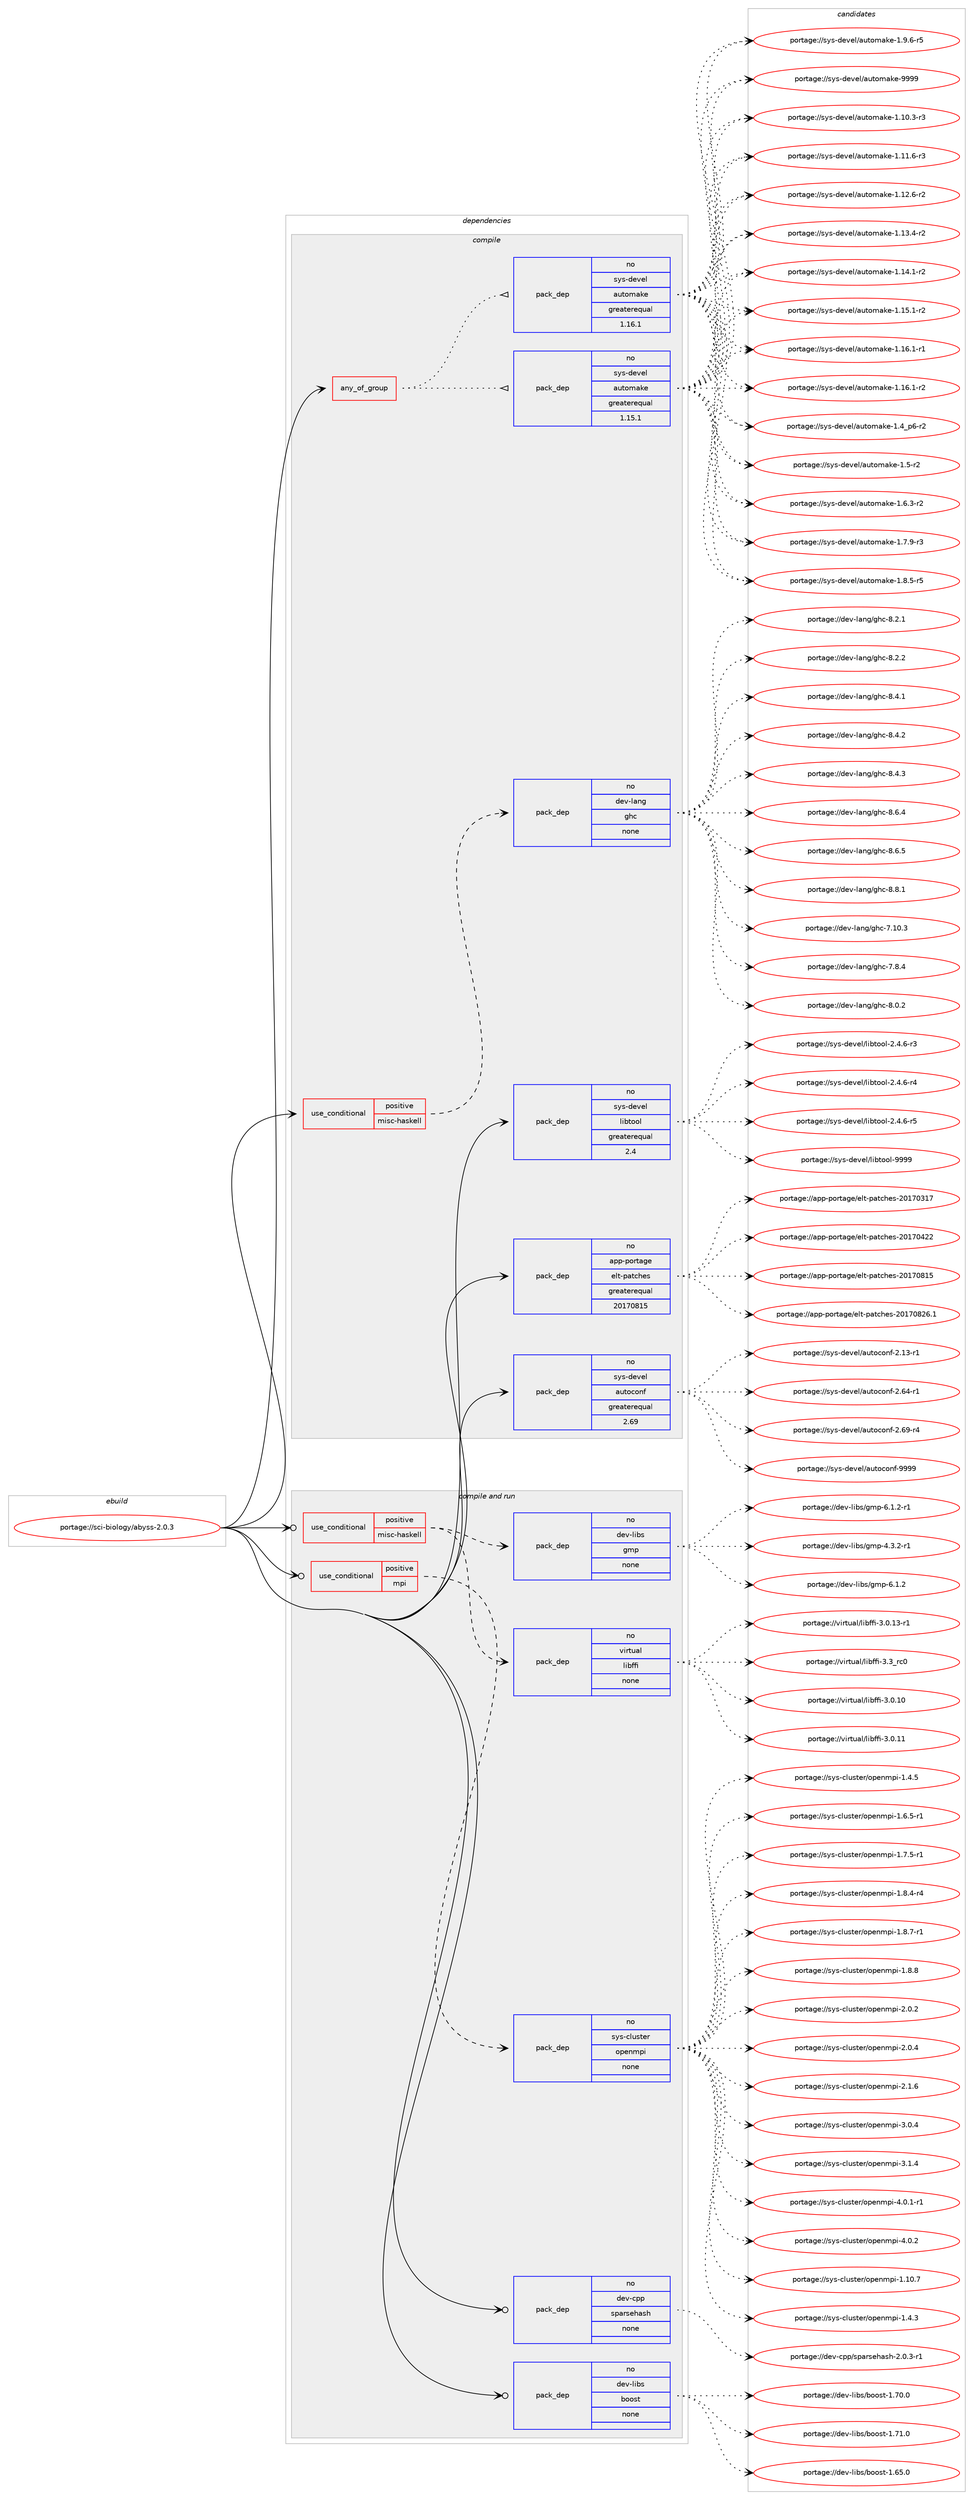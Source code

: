 digraph prolog {

# *************
# Graph options
# *************

newrank=true;
concentrate=true;
compound=true;
graph [rankdir=LR,fontname=Helvetica,fontsize=10,ranksep=1.5];#, ranksep=2.5, nodesep=0.2];
edge  [arrowhead=vee];
node  [fontname=Helvetica,fontsize=10];

# **********
# The ebuild
# **********

subgraph cluster_leftcol {
color=gray;
rank=same;
label=<<i>ebuild</i>>;
id [label="portage://sci-biology/abyss-2.0.3", color=red, width=4, href="../sci-biology/abyss-2.0.3.svg"];
}

# ****************
# The dependencies
# ****************

subgraph cluster_midcol {
color=gray;
label=<<i>dependencies</i>>;
subgraph cluster_compile {
fillcolor="#eeeeee";
style=filled;
label=<<i>compile</i>>;
subgraph any6244 {
dependency382649 [label=<<TABLE BORDER="0" CELLBORDER="1" CELLSPACING="0" CELLPADDING="4"><TR><TD CELLPADDING="10">any_of_group</TD></TR></TABLE>>, shape=none, color=red];subgraph pack281104 {
dependency382650 [label=<<TABLE BORDER="0" CELLBORDER="1" CELLSPACING="0" CELLPADDING="4" WIDTH="220"><TR><TD ROWSPAN="6" CELLPADDING="30">pack_dep</TD></TR><TR><TD WIDTH="110">no</TD></TR><TR><TD>sys-devel</TD></TR><TR><TD>automake</TD></TR><TR><TD>greaterequal</TD></TR><TR><TD>1.16.1</TD></TR></TABLE>>, shape=none, color=blue];
}
dependency382649:e -> dependency382650:w [weight=20,style="dotted",arrowhead="oinv"];
subgraph pack281105 {
dependency382651 [label=<<TABLE BORDER="0" CELLBORDER="1" CELLSPACING="0" CELLPADDING="4" WIDTH="220"><TR><TD ROWSPAN="6" CELLPADDING="30">pack_dep</TD></TR><TR><TD WIDTH="110">no</TD></TR><TR><TD>sys-devel</TD></TR><TR><TD>automake</TD></TR><TR><TD>greaterequal</TD></TR><TR><TD>1.15.1</TD></TR></TABLE>>, shape=none, color=blue];
}
dependency382649:e -> dependency382651:w [weight=20,style="dotted",arrowhead="oinv"];
}
id:e -> dependency382649:w [weight=20,style="solid",arrowhead="vee"];
subgraph cond95103 {
dependency382652 [label=<<TABLE BORDER="0" CELLBORDER="1" CELLSPACING="0" CELLPADDING="4"><TR><TD ROWSPAN="3" CELLPADDING="10">use_conditional</TD></TR><TR><TD>positive</TD></TR><TR><TD>misc-haskell</TD></TR></TABLE>>, shape=none, color=red];
subgraph pack281106 {
dependency382653 [label=<<TABLE BORDER="0" CELLBORDER="1" CELLSPACING="0" CELLPADDING="4" WIDTH="220"><TR><TD ROWSPAN="6" CELLPADDING="30">pack_dep</TD></TR><TR><TD WIDTH="110">no</TD></TR><TR><TD>dev-lang</TD></TR><TR><TD>ghc</TD></TR><TR><TD>none</TD></TR><TR><TD></TD></TR></TABLE>>, shape=none, color=blue];
}
dependency382652:e -> dependency382653:w [weight=20,style="dashed",arrowhead="vee"];
}
id:e -> dependency382652:w [weight=20,style="solid",arrowhead="vee"];
subgraph pack281107 {
dependency382654 [label=<<TABLE BORDER="0" CELLBORDER="1" CELLSPACING="0" CELLPADDING="4" WIDTH="220"><TR><TD ROWSPAN="6" CELLPADDING="30">pack_dep</TD></TR><TR><TD WIDTH="110">no</TD></TR><TR><TD>app-portage</TD></TR><TR><TD>elt-patches</TD></TR><TR><TD>greaterequal</TD></TR><TR><TD>20170815</TD></TR></TABLE>>, shape=none, color=blue];
}
id:e -> dependency382654:w [weight=20,style="solid",arrowhead="vee"];
subgraph pack281108 {
dependency382655 [label=<<TABLE BORDER="0" CELLBORDER="1" CELLSPACING="0" CELLPADDING="4" WIDTH="220"><TR><TD ROWSPAN="6" CELLPADDING="30">pack_dep</TD></TR><TR><TD WIDTH="110">no</TD></TR><TR><TD>sys-devel</TD></TR><TR><TD>autoconf</TD></TR><TR><TD>greaterequal</TD></TR><TR><TD>2.69</TD></TR></TABLE>>, shape=none, color=blue];
}
id:e -> dependency382655:w [weight=20,style="solid",arrowhead="vee"];
subgraph pack281109 {
dependency382656 [label=<<TABLE BORDER="0" CELLBORDER="1" CELLSPACING="0" CELLPADDING="4" WIDTH="220"><TR><TD ROWSPAN="6" CELLPADDING="30">pack_dep</TD></TR><TR><TD WIDTH="110">no</TD></TR><TR><TD>sys-devel</TD></TR><TR><TD>libtool</TD></TR><TR><TD>greaterequal</TD></TR><TR><TD>2.4</TD></TR></TABLE>>, shape=none, color=blue];
}
id:e -> dependency382656:w [weight=20,style="solid",arrowhead="vee"];
}
subgraph cluster_compileandrun {
fillcolor="#eeeeee";
style=filled;
label=<<i>compile and run</i>>;
subgraph cond95104 {
dependency382657 [label=<<TABLE BORDER="0" CELLBORDER="1" CELLSPACING="0" CELLPADDING="4"><TR><TD ROWSPAN="3" CELLPADDING="10">use_conditional</TD></TR><TR><TD>positive</TD></TR><TR><TD>misc-haskell</TD></TR></TABLE>>, shape=none, color=red];
subgraph pack281110 {
dependency382658 [label=<<TABLE BORDER="0" CELLBORDER="1" CELLSPACING="0" CELLPADDING="4" WIDTH="220"><TR><TD ROWSPAN="6" CELLPADDING="30">pack_dep</TD></TR><TR><TD WIDTH="110">no</TD></TR><TR><TD>dev-libs</TD></TR><TR><TD>gmp</TD></TR><TR><TD>none</TD></TR><TR><TD></TD></TR></TABLE>>, shape=none, color=blue];
}
dependency382657:e -> dependency382658:w [weight=20,style="dashed",arrowhead="vee"];
subgraph pack281111 {
dependency382659 [label=<<TABLE BORDER="0" CELLBORDER="1" CELLSPACING="0" CELLPADDING="4" WIDTH="220"><TR><TD ROWSPAN="6" CELLPADDING="30">pack_dep</TD></TR><TR><TD WIDTH="110">no</TD></TR><TR><TD>virtual</TD></TR><TR><TD>libffi</TD></TR><TR><TD>none</TD></TR><TR><TD></TD></TR></TABLE>>, shape=none, color=blue];
}
dependency382657:e -> dependency382659:w [weight=20,style="dashed",arrowhead="vee"];
}
id:e -> dependency382657:w [weight=20,style="solid",arrowhead="odotvee"];
subgraph cond95105 {
dependency382660 [label=<<TABLE BORDER="0" CELLBORDER="1" CELLSPACING="0" CELLPADDING="4"><TR><TD ROWSPAN="3" CELLPADDING="10">use_conditional</TD></TR><TR><TD>positive</TD></TR><TR><TD>mpi</TD></TR></TABLE>>, shape=none, color=red];
subgraph pack281112 {
dependency382661 [label=<<TABLE BORDER="0" CELLBORDER="1" CELLSPACING="0" CELLPADDING="4" WIDTH="220"><TR><TD ROWSPAN="6" CELLPADDING="30">pack_dep</TD></TR><TR><TD WIDTH="110">no</TD></TR><TR><TD>sys-cluster</TD></TR><TR><TD>openmpi</TD></TR><TR><TD>none</TD></TR><TR><TD></TD></TR></TABLE>>, shape=none, color=blue];
}
dependency382660:e -> dependency382661:w [weight=20,style="dashed",arrowhead="vee"];
}
id:e -> dependency382660:w [weight=20,style="solid",arrowhead="odotvee"];
subgraph pack281113 {
dependency382662 [label=<<TABLE BORDER="0" CELLBORDER="1" CELLSPACING="0" CELLPADDING="4" WIDTH="220"><TR><TD ROWSPAN="6" CELLPADDING="30">pack_dep</TD></TR><TR><TD WIDTH="110">no</TD></TR><TR><TD>dev-cpp</TD></TR><TR><TD>sparsehash</TD></TR><TR><TD>none</TD></TR><TR><TD></TD></TR></TABLE>>, shape=none, color=blue];
}
id:e -> dependency382662:w [weight=20,style="solid",arrowhead="odotvee"];
subgraph pack281114 {
dependency382663 [label=<<TABLE BORDER="0" CELLBORDER="1" CELLSPACING="0" CELLPADDING="4" WIDTH="220"><TR><TD ROWSPAN="6" CELLPADDING="30">pack_dep</TD></TR><TR><TD WIDTH="110">no</TD></TR><TR><TD>dev-libs</TD></TR><TR><TD>boost</TD></TR><TR><TD>none</TD></TR><TR><TD></TD></TR></TABLE>>, shape=none, color=blue];
}
id:e -> dependency382663:w [weight=20,style="solid",arrowhead="odotvee"];
}
subgraph cluster_run {
fillcolor="#eeeeee";
style=filled;
label=<<i>run</i>>;
}
}

# **************
# The candidates
# **************

subgraph cluster_choices {
rank=same;
color=gray;
label=<<i>candidates</i>>;

subgraph choice281104 {
color=black;
nodesep=1;
choiceportage11512111545100101118101108479711711611110997107101454946494846514511451 [label="portage://sys-devel/automake-1.10.3-r3", color=red, width=4,href="../sys-devel/automake-1.10.3-r3.svg"];
choiceportage11512111545100101118101108479711711611110997107101454946494946544511451 [label="portage://sys-devel/automake-1.11.6-r3", color=red, width=4,href="../sys-devel/automake-1.11.6-r3.svg"];
choiceportage11512111545100101118101108479711711611110997107101454946495046544511450 [label="portage://sys-devel/automake-1.12.6-r2", color=red, width=4,href="../sys-devel/automake-1.12.6-r2.svg"];
choiceportage11512111545100101118101108479711711611110997107101454946495146524511450 [label="portage://sys-devel/automake-1.13.4-r2", color=red, width=4,href="../sys-devel/automake-1.13.4-r2.svg"];
choiceportage11512111545100101118101108479711711611110997107101454946495246494511450 [label="portage://sys-devel/automake-1.14.1-r2", color=red, width=4,href="../sys-devel/automake-1.14.1-r2.svg"];
choiceportage11512111545100101118101108479711711611110997107101454946495346494511450 [label="portage://sys-devel/automake-1.15.1-r2", color=red, width=4,href="../sys-devel/automake-1.15.1-r2.svg"];
choiceportage11512111545100101118101108479711711611110997107101454946495446494511449 [label="portage://sys-devel/automake-1.16.1-r1", color=red, width=4,href="../sys-devel/automake-1.16.1-r1.svg"];
choiceportage11512111545100101118101108479711711611110997107101454946495446494511450 [label="portage://sys-devel/automake-1.16.1-r2", color=red, width=4,href="../sys-devel/automake-1.16.1-r2.svg"];
choiceportage115121115451001011181011084797117116111109971071014549465295112544511450 [label="portage://sys-devel/automake-1.4_p6-r2", color=red, width=4,href="../sys-devel/automake-1.4_p6-r2.svg"];
choiceportage11512111545100101118101108479711711611110997107101454946534511450 [label="portage://sys-devel/automake-1.5-r2", color=red, width=4,href="../sys-devel/automake-1.5-r2.svg"];
choiceportage115121115451001011181011084797117116111109971071014549465446514511450 [label="portage://sys-devel/automake-1.6.3-r2", color=red, width=4,href="../sys-devel/automake-1.6.3-r2.svg"];
choiceportage115121115451001011181011084797117116111109971071014549465546574511451 [label="portage://sys-devel/automake-1.7.9-r3", color=red, width=4,href="../sys-devel/automake-1.7.9-r3.svg"];
choiceportage115121115451001011181011084797117116111109971071014549465646534511453 [label="portage://sys-devel/automake-1.8.5-r5", color=red, width=4,href="../sys-devel/automake-1.8.5-r5.svg"];
choiceportage115121115451001011181011084797117116111109971071014549465746544511453 [label="portage://sys-devel/automake-1.9.6-r5", color=red, width=4,href="../sys-devel/automake-1.9.6-r5.svg"];
choiceportage115121115451001011181011084797117116111109971071014557575757 [label="portage://sys-devel/automake-9999", color=red, width=4,href="../sys-devel/automake-9999.svg"];
dependency382650:e -> choiceportage11512111545100101118101108479711711611110997107101454946494846514511451:w [style=dotted,weight="100"];
dependency382650:e -> choiceportage11512111545100101118101108479711711611110997107101454946494946544511451:w [style=dotted,weight="100"];
dependency382650:e -> choiceportage11512111545100101118101108479711711611110997107101454946495046544511450:w [style=dotted,weight="100"];
dependency382650:e -> choiceportage11512111545100101118101108479711711611110997107101454946495146524511450:w [style=dotted,weight="100"];
dependency382650:e -> choiceportage11512111545100101118101108479711711611110997107101454946495246494511450:w [style=dotted,weight="100"];
dependency382650:e -> choiceportage11512111545100101118101108479711711611110997107101454946495346494511450:w [style=dotted,weight="100"];
dependency382650:e -> choiceportage11512111545100101118101108479711711611110997107101454946495446494511449:w [style=dotted,weight="100"];
dependency382650:e -> choiceportage11512111545100101118101108479711711611110997107101454946495446494511450:w [style=dotted,weight="100"];
dependency382650:e -> choiceportage115121115451001011181011084797117116111109971071014549465295112544511450:w [style=dotted,weight="100"];
dependency382650:e -> choiceportage11512111545100101118101108479711711611110997107101454946534511450:w [style=dotted,weight="100"];
dependency382650:e -> choiceportage115121115451001011181011084797117116111109971071014549465446514511450:w [style=dotted,weight="100"];
dependency382650:e -> choiceportage115121115451001011181011084797117116111109971071014549465546574511451:w [style=dotted,weight="100"];
dependency382650:e -> choiceportage115121115451001011181011084797117116111109971071014549465646534511453:w [style=dotted,weight="100"];
dependency382650:e -> choiceportage115121115451001011181011084797117116111109971071014549465746544511453:w [style=dotted,weight="100"];
dependency382650:e -> choiceportage115121115451001011181011084797117116111109971071014557575757:w [style=dotted,weight="100"];
}
subgraph choice281105 {
color=black;
nodesep=1;
choiceportage11512111545100101118101108479711711611110997107101454946494846514511451 [label="portage://sys-devel/automake-1.10.3-r3", color=red, width=4,href="../sys-devel/automake-1.10.3-r3.svg"];
choiceportage11512111545100101118101108479711711611110997107101454946494946544511451 [label="portage://sys-devel/automake-1.11.6-r3", color=red, width=4,href="../sys-devel/automake-1.11.6-r3.svg"];
choiceportage11512111545100101118101108479711711611110997107101454946495046544511450 [label="portage://sys-devel/automake-1.12.6-r2", color=red, width=4,href="../sys-devel/automake-1.12.6-r2.svg"];
choiceportage11512111545100101118101108479711711611110997107101454946495146524511450 [label="portage://sys-devel/automake-1.13.4-r2", color=red, width=4,href="../sys-devel/automake-1.13.4-r2.svg"];
choiceportage11512111545100101118101108479711711611110997107101454946495246494511450 [label="portage://sys-devel/automake-1.14.1-r2", color=red, width=4,href="../sys-devel/automake-1.14.1-r2.svg"];
choiceportage11512111545100101118101108479711711611110997107101454946495346494511450 [label="portage://sys-devel/automake-1.15.1-r2", color=red, width=4,href="../sys-devel/automake-1.15.1-r2.svg"];
choiceportage11512111545100101118101108479711711611110997107101454946495446494511449 [label="portage://sys-devel/automake-1.16.1-r1", color=red, width=4,href="../sys-devel/automake-1.16.1-r1.svg"];
choiceportage11512111545100101118101108479711711611110997107101454946495446494511450 [label="portage://sys-devel/automake-1.16.1-r2", color=red, width=4,href="../sys-devel/automake-1.16.1-r2.svg"];
choiceportage115121115451001011181011084797117116111109971071014549465295112544511450 [label="portage://sys-devel/automake-1.4_p6-r2", color=red, width=4,href="../sys-devel/automake-1.4_p6-r2.svg"];
choiceportage11512111545100101118101108479711711611110997107101454946534511450 [label="portage://sys-devel/automake-1.5-r2", color=red, width=4,href="../sys-devel/automake-1.5-r2.svg"];
choiceportage115121115451001011181011084797117116111109971071014549465446514511450 [label="portage://sys-devel/automake-1.6.3-r2", color=red, width=4,href="../sys-devel/automake-1.6.3-r2.svg"];
choiceportage115121115451001011181011084797117116111109971071014549465546574511451 [label="portage://sys-devel/automake-1.7.9-r3", color=red, width=4,href="../sys-devel/automake-1.7.9-r3.svg"];
choiceportage115121115451001011181011084797117116111109971071014549465646534511453 [label="portage://sys-devel/automake-1.8.5-r5", color=red, width=4,href="../sys-devel/automake-1.8.5-r5.svg"];
choiceportage115121115451001011181011084797117116111109971071014549465746544511453 [label="portage://sys-devel/automake-1.9.6-r5", color=red, width=4,href="../sys-devel/automake-1.9.6-r5.svg"];
choiceportage115121115451001011181011084797117116111109971071014557575757 [label="portage://sys-devel/automake-9999", color=red, width=4,href="../sys-devel/automake-9999.svg"];
dependency382651:e -> choiceportage11512111545100101118101108479711711611110997107101454946494846514511451:w [style=dotted,weight="100"];
dependency382651:e -> choiceportage11512111545100101118101108479711711611110997107101454946494946544511451:w [style=dotted,weight="100"];
dependency382651:e -> choiceportage11512111545100101118101108479711711611110997107101454946495046544511450:w [style=dotted,weight="100"];
dependency382651:e -> choiceportage11512111545100101118101108479711711611110997107101454946495146524511450:w [style=dotted,weight="100"];
dependency382651:e -> choiceportage11512111545100101118101108479711711611110997107101454946495246494511450:w [style=dotted,weight="100"];
dependency382651:e -> choiceportage11512111545100101118101108479711711611110997107101454946495346494511450:w [style=dotted,weight="100"];
dependency382651:e -> choiceportage11512111545100101118101108479711711611110997107101454946495446494511449:w [style=dotted,weight="100"];
dependency382651:e -> choiceportage11512111545100101118101108479711711611110997107101454946495446494511450:w [style=dotted,weight="100"];
dependency382651:e -> choiceportage115121115451001011181011084797117116111109971071014549465295112544511450:w [style=dotted,weight="100"];
dependency382651:e -> choiceportage11512111545100101118101108479711711611110997107101454946534511450:w [style=dotted,weight="100"];
dependency382651:e -> choiceportage115121115451001011181011084797117116111109971071014549465446514511450:w [style=dotted,weight="100"];
dependency382651:e -> choiceportage115121115451001011181011084797117116111109971071014549465546574511451:w [style=dotted,weight="100"];
dependency382651:e -> choiceportage115121115451001011181011084797117116111109971071014549465646534511453:w [style=dotted,weight="100"];
dependency382651:e -> choiceportage115121115451001011181011084797117116111109971071014549465746544511453:w [style=dotted,weight="100"];
dependency382651:e -> choiceportage115121115451001011181011084797117116111109971071014557575757:w [style=dotted,weight="100"];
}
subgraph choice281106 {
color=black;
nodesep=1;
choiceportage1001011184510897110103471031049945554649484651 [label="portage://dev-lang/ghc-7.10.3", color=red, width=4,href="../dev-lang/ghc-7.10.3.svg"];
choiceportage10010111845108971101034710310499455546564652 [label="portage://dev-lang/ghc-7.8.4", color=red, width=4,href="../dev-lang/ghc-7.8.4.svg"];
choiceportage10010111845108971101034710310499455646484650 [label="portage://dev-lang/ghc-8.0.2", color=red, width=4,href="../dev-lang/ghc-8.0.2.svg"];
choiceportage10010111845108971101034710310499455646504649 [label="portage://dev-lang/ghc-8.2.1", color=red, width=4,href="../dev-lang/ghc-8.2.1.svg"];
choiceportage10010111845108971101034710310499455646504650 [label="portage://dev-lang/ghc-8.2.2", color=red, width=4,href="../dev-lang/ghc-8.2.2.svg"];
choiceportage10010111845108971101034710310499455646524649 [label="portage://dev-lang/ghc-8.4.1", color=red, width=4,href="../dev-lang/ghc-8.4.1.svg"];
choiceportage10010111845108971101034710310499455646524650 [label="portage://dev-lang/ghc-8.4.2", color=red, width=4,href="../dev-lang/ghc-8.4.2.svg"];
choiceportage10010111845108971101034710310499455646524651 [label="portage://dev-lang/ghc-8.4.3", color=red, width=4,href="../dev-lang/ghc-8.4.3.svg"];
choiceportage10010111845108971101034710310499455646544652 [label="portage://dev-lang/ghc-8.6.4", color=red, width=4,href="../dev-lang/ghc-8.6.4.svg"];
choiceportage10010111845108971101034710310499455646544653 [label="portage://dev-lang/ghc-8.6.5", color=red, width=4,href="../dev-lang/ghc-8.6.5.svg"];
choiceportage10010111845108971101034710310499455646564649 [label="portage://dev-lang/ghc-8.8.1", color=red, width=4,href="../dev-lang/ghc-8.8.1.svg"];
dependency382653:e -> choiceportage1001011184510897110103471031049945554649484651:w [style=dotted,weight="100"];
dependency382653:e -> choiceportage10010111845108971101034710310499455546564652:w [style=dotted,weight="100"];
dependency382653:e -> choiceportage10010111845108971101034710310499455646484650:w [style=dotted,weight="100"];
dependency382653:e -> choiceportage10010111845108971101034710310499455646504649:w [style=dotted,weight="100"];
dependency382653:e -> choiceportage10010111845108971101034710310499455646504650:w [style=dotted,weight="100"];
dependency382653:e -> choiceportage10010111845108971101034710310499455646524649:w [style=dotted,weight="100"];
dependency382653:e -> choiceportage10010111845108971101034710310499455646524650:w [style=dotted,weight="100"];
dependency382653:e -> choiceportage10010111845108971101034710310499455646524651:w [style=dotted,weight="100"];
dependency382653:e -> choiceportage10010111845108971101034710310499455646544652:w [style=dotted,weight="100"];
dependency382653:e -> choiceportage10010111845108971101034710310499455646544653:w [style=dotted,weight="100"];
dependency382653:e -> choiceportage10010111845108971101034710310499455646564649:w [style=dotted,weight="100"];
}
subgraph choice281107 {
color=black;
nodesep=1;
choiceportage97112112451121111141169710310147101108116451129711699104101115455048495548514955 [label="portage://app-portage/elt-patches-20170317", color=red, width=4,href="../app-portage/elt-patches-20170317.svg"];
choiceportage97112112451121111141169710310147101108116451129711699104101115455048495548525050 [label="portage://app-portage/elt-patches-20170422", color=red, width=4,href="../app-portage/elt-patches-20170422.svg"];
choiceportage97112112451121111141169710310147101108116451129711699104101115455048495548564953 [label="portage://app-portage/elt-patches-20170815", color=red, width=4,href="../app-portage/elt-patches-20170815.svg"];
choiceportage971121124511211111411697103101471011081164511297116991041011154550484955485650544649 [label="portage://app-portage/elt-patches-20170826.1", color=red, width=4,href="../app-portage/elt-patches-20170826.1.svg"];
dependency382654:e -> choiceportage97112112451121111141169710310147101108116451129711699104101115455048495548514955:w [style=dotted,weight="100"];
dependency382654:e -> choiceportage97112112451121111141169710310147101108116451129711699104101115455048495548525050:w [style=dotted,weight="100"];
dependency382654:e -> choiceportage97112112451121111141169710310147101108116451129711699104101115455048495548564953:w [style=dotted,weight="100"];
dependency382654:e -> choiceportage971121124511211111411697103101471011081164511297116991041011154550484955485650544649:w [style=dotted,weight="100"];
}
subgraph choice281108 {
color=black;
nodesep=1;
choiceportage1151211154510010111810110847971171161119911111010245504649514511449 [label="portage://sys-devel/autoconf-2.13-r1", color=red, width=4,href="../sys-devel/autoconf-2.13-r1.svg"];
choiceportage1151211154510010111810110847971171161119911111010245504654524511449 [label="portage://sys-devel/autoconf-2.64-r1", color=red, width=4,href="../sys-devel/autoconf-2.64-r1.svg"];
choiceportage1151211154510010111810110847971171161119911111010245504654574511452 [label="portage://sys-devel/autoconf-2.69-r4", color=red, width=4,href="../sys-devel/autoconf-2.69-r4.svg"];
choiceportage115121115451001011181011084797117116111991111101024557575757 [label="portage://sys-devel/autoconf-9999", color=red, width=4,href="../sys-devel/autoconf-9999.svg"];
dependency382655:e -> choiceportage1151211154510010111810110847971171161119911111010245504649514511449:w [style=dotted,weight="100"];
dependency382655:e -> choiceportage1151211154510010111810110847971171161119911111010245504654524511449:w [style=dotted,weight="100"];
dependency382655:e -> choiceportage1151211154510010111810110847971171161119911111010245504654574511452:w [style=dotted,weight="100"];
dependency382655:e -> choiceportage115121115451001011181011084797117116111991111101024557575757:w [style=dotted,weight="100"];
}
subgraph choice281109 {
color=black;
nodesep=1;
choiceportage1151211154510010111810110847108105981161111111084550465246544511451 [label="portage://sys-devel/libtool-2.4.6-r3", color=red, width=4,href="../sys-devel/libtool-2.4.6-r3.svg"];
choiceportage1151211154510010111810110847108105981161111111084550465246544511452 [label="portage://sys-devel/libtool-2.4.6-r4", color=red, width=4,href="../sys-devel/libtool-2.4.6-r4.svg"];
choiceportage1151211154510010111810110847108105981161111111084550465246544511453 [label="portage://sys-devel/libtool-2.4.6-r5", color=red, width=4,href="../sys-devel/libtool-2.4.6-r5.svg"];
choiceportage1151211154510010111810110847108105981161111111084557575757 [label="portage://sys-devel/libtool-9999", color=red, width=4,href="../sys-devel/libtool-9999.svg"];
dependency382656:e -> choiceportage1151211154510010111810110847108105981161111111084550465246544511451:w [style=dotted,weight="100"];
dependency382656:e -> choiceportage1151211154510010111810110847108105981161111111084550465246544511452:w [style=dotted,weight="100"];
dependency382656:e -> choiceportage1151211154510010111810110847108105981161111111084550465246544511453:w [style=dotted,weight="100"];
dependency382656:e -> choiceportage1151211154510010111810110847108105981161111111084557575757:w [style=dotted,weight="100"];
}
subgraph choice281110 {
color=black;
nodesep=1;
choiceportage1001011184510810598115471031091124552465146504511449 [label="portage://dev-libs/gmp-4.3.2-r1", color=red, width=4,href="../dev-libs/gmp-4.3.2-r1.svg"];
choiceportage100101118451081059811547103109112455446494650 [label="portage://dev-libs/gmp-6.1.2", color=red, width=4,href="../dev-libs/gmp-6.1.2.svg"];
choiceportage1001011184510810598115471031091124554464946504511449 [label="portage://dev-libs/gmp-6.1.2-r1", color=red, width=4,href="../dev-libs/gmp-6.1.2-r1.svg"];
dependency382658:e -> choiceportage1001011184510810598115471031091124552465146504511449:w [style=dotted,weight="100"];
dependency382658:e -> choiceportage100101118451081059811547103109112455446494650:w [style=dotted,weight="100"];
dependency382658:e -> choiceportage1001011184510810598115471031091124554464946504511449:w [style=dotted,weight="100"];
}
subgraph choice281111 {
color=black;
nodesep=1;
choiceportage11810511411611797108471081059810210210545514648464948 [label="portage://virtual/libffi-3.0.10", color=red, width=4,href="../virtual/libffi-3.0.10.svg"];
choiceportage11810511411611797108471081059810210210545514648464949 [label="portage://virtual/libffi-3.0.11", color=red, width=4,href="../virtual/libffi-3.0.11.svg"];
choiceportage118105114116117971084710810598102102105455146484649514511449 [label="portage://virtual/libffi-3.0.13-r1", color=red, width=4,href="../virtual/libffi-3.0.13-r1.svg"];
choiceportage11810511411611797108471081059810210210545514651951149948 [label="portage://virtual/libffi-3.3_rc0", color=red, width=4,href="../virtual/libffi-3.3_rc0.svg"];
dependency382659:e -> choiceportage11810511411611797108471081059810210210545514648464948:w [style=dotted,weight="100"];
dependency382659:e -> choiceportage11810511411611797108471081059810210210545514648464949:w [style=dotted,weight="100"];
dependency382659:e -> choiceportage118105114116117971084710810598102102105455146484649514511449:w [style=dotted,weight="100"];
dependency382659:e -> choiceportage11810511411611797108471081059810210210545514651951149948:w [style=dotted,weight="100"];
}
subgraph choice281112 {
color=black;
nodesep=1;
choiceportage11512111545991081171151161011144711111210111010911210545494649484655 [label="portage://sys-cluster/openmpi-1.10.7", color=red, width=4,href="../sys-cluster/openmpi-1.10.7.svg"];
choiceportage115121115459910811711511610111447111112101110109112105454946524651 [label="portage://sys-cluster/openmpi-1.4.3", color=red, width=4,href="../sys-cluster/openmpi-1.4.3.svg"];
choiceportage115121115459910811711511610111447111112101110109112105454946524653 [label="portage://sys-cluster/openmpi-1.4.5", color=red, width=4,href="../sys-cluster/openmpi-1.4.5.svg"];
choiceportage1151211154599108117115116101114471111121011101091121054549465446534511449 [label="portage://sys-cluster/openmpi-1.6.5-r1", color=red, width=4,href="../sys-cluster/openmpi-1.6.5-r1.svg"];
choiceportage1151211154599108117115116101114471111121011101091121054549465546534511449 [label="portage://sys-cluster/openmpi-1.7.5-r1", color=red, width=4,href="../sys-cluster/openmpi-1.7.5-r1.svg"];
choiceportage1151211154599108117115116101114471111121011101091121054549465646524511452 [label="portage://sys-cluster/openmpi-1.8.4-r4", color=red, width=4,href="../sys-cluster/openmpi-1.8.4-r4.svg"];
choiceportage1151211154599108117115116101114471111121011101091121054549465646554511449 [label="portage://sys-cluster/openmpi-1.8.7-r1", color=red, width=4,href="../sys-cluster/openmpi-1.8.7-r1.svg"];
choiceportage115121115459910811711511610111447111112101110109112105454946564656 [label="portage://sys-cluster/openmpi-1.8.8", color=red, width=4,href="../sys-cluster/openmpi-1.8.8.svg"];
choiceportage115121115459910811711511610111447111112101110109112105455046484650 [label="portage://sys-cluster/openmpi-2.0.2", color=red, width=4,href="../sys-cluster/openmpi-2.0.2.svg"];
choiceportage115121115459910811711511610111447111112101110109112105455046484652 [label="portage://sys-cluster/openmpi-2.0.4", color=red, width=4,href="../sys-cluster/openmpi-2.0.4.svg"];
choiceportage115121115459910811711511610111447111112101110109112105455046494654 [label="portage://sys-cluster/openmpi-2.1.6", color=red, width=4,href="../sys-cluster/openmpi-2.1.6.svg"];
choiceportage115121115459910811711511610111447111112101110109112105455146484652 [label="portage://sys-cluster/openmpi-3.0.4", color=red, width=4,href="../sys-cluster/openmpi-3.0.4.svg"];
choiceportage115121115459910811711511610111447111112101110109112105455146494652 [label="portage://sys-cluster/openmpi-3.1.4", color=red, width=4,href="../sys-cluster/openmpi-3.1.4.svg"];
choiceportage1151211154599108117115116101114471111121011101091121054552464846494511449 [label="portage://sys-cluster/openmpi-4.0.1-r1", color=red, width=4,href="../sys-cluster/openmpi-4.0.1-r1.svg"];
choiceportage115121115459910811711511610111447111112101110109112105455246484650 [label="portage://sys-cluster/openmpi-4.0.2", color=red, width=4,href="../sys-cluster/openmpi-4.0.2.svg"];
dependency382661:e -> choiceportage11512111545991081171151161011144711111210111010911210545494649484655:w [style=dotted,weight="100"];
dependency382661:e -> choiceportage115121115459910811711511610111447111112101110109112105454946524651:w [style=dotted,weight="100"];
dependency382661:e -> choiceportage115121115459910811711511610111447111112101110109112105454946524653:w [style=dotted,weight="100"];
dependency382661:e -> choiceportage1151211154599108117115116101114471111121011101091121054549465446534511449:w [style=dotted,weight="100"];
dependency382661:e -> choiceportage1151211154599108117115116101114471111121011101091121054549465546534511449:w [style=dotted,weight="100"];
dependency382661:e -> choiceportage1151211154599108117115116101114471111121011101091121054549465646524511452:w [style=dotted,weight="100"];
dependency382661:e -> choiceportage1151211154599108117115116101114471111121011101091121054549465646554511449:w [style=dotted,weight="100"];
dependency382661:e -> choiceportage115121115459910811711511610111447111112101110109112105454946564656:w [style=dotted,weight="100"];
dependency382661:e -> choiceportage115121115459910811711511610111447111112101110109112105455046484650:w [style=dotted,weight="100"];
dependency382661:e -> choiceportage115121115459910811711511610111447111112101110109112105455046484652:w [style=dotted,weight="100"];
dependency382661:e -> choiceportage115121115459910811711511610111447111112101110109112105455046494654:w [style=dotted,weight="100"];
dependency382661:e -> choiceportage115121115459910811711511610111447111112101110109112105455146484652:w [style=dotted,weight="100"];
dependency382661:e -> choiceportage115121115459910811711511610111447111112101110109112105455146494652:w [style=dotted,weight="100"];
dependency382661:e -> choiceportage1151211154599108117115116101114471111121011101091121054552464846494511449:w [style=dotted,weight="100"];
dependency382661:e -> choiceportage115121115459910811711511610111447111112101110109112105455246484650:w [style=dotted,weight="100"];
}
subgraph choice281113 {
color=black;
nodesep=1;
choiceportage10010111845991121124711511297114115101104971151044550464846514511449 [label="portage://dev-cpp/sparsehash-2.0.3-r1", color=red, width=4,href="../dev-cpp/sparsehash-2.0.3-r1.svg"];
dependency382662:e -> choiceportage10010111845991121124711511297114115101104971151044550464846514511449:w [style=dotted,weight="100"];
}
subgraph choice281114 {
color=black;
nodesep=1;
choiceportage1001011184510810598115479811111111511645494654534648 [label="portage://dev-libs/boost-1.65.0", color=red, width=4,href="../dev-libs/boost-1.65.0.svg"];
choiceportage1001011184510810598115479811111111511645494655484648 [label="portage://dev-libs/boost-1.70.0", color=red, width=4,href="../dev-libs/boost-1.70.0.svg"];
choiceportage1001011184510810598115479811111111511645494655494648 [label="portage://dev-libs/boost-1.71.0", color=red, width=4,href="../dev-libs/boost-1.71.0.svg"];
dependency382663:e -> choiceportage1001011184510810598115479811111111511645494654534648:w [style=dotted,weight="100"];
dependency382663:e -> choiceportage1001011184510810598115479811111111511645494655484648:w [style=dotted,weight="100"];
dependency382663:e -> choiceportage1001011184510810598115479811111111511645494655494648:w [style=dotted,weight="100"];
}
}

}
